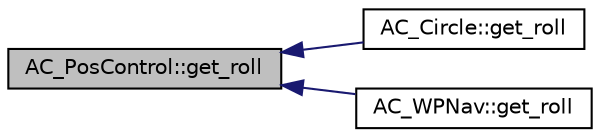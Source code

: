 digraph "AC_PosControl::get_roll"
{
 // INTERACTIVE_SVG=YES
  edge [fontname="Helvetica",fontsize="10",labelfontname="Helvetica",labelfontsize="10"];
  node [fontname="Helvetica",fontsize="10",shape=record];
  rankdir="LR";
  Node1 [label="AC_PosControl::get_roll",height=0.2,width=0.4,color="black", fillcolor="grey75", style="filled" fontcolor="black"];
  Node1 -> Node2 [dir="back",color="midnightblue",fontsize="10",style="solid",fontname="Helvetica"];
  Node2 [label="AC_Circle::get_roll",height=0.2,width=0.4,color="black", fillcolor="white", style="filled",URL="$classAC__Circle.html#aef78737def79c03331cbad2b4a8b7314",tooltip="get desired roll, pitch which should be fed into stabilize controllers "];
  Node1 -> Node3 [dir="back",color="midnightblue",fontsize="10",style="solid",fontname="Helvetica"];
  Node3 [label="AC_WPNav::get_roll",height=0.2,width=0.4,color="black", fillcolor="white", style="filled",URL="$classAC__WPNav.html#ad4e50cf167d6a170df3a28c208fcff8d",tooltip="get desired roll, pitch which should be fed into stabilize controllers "];
}
